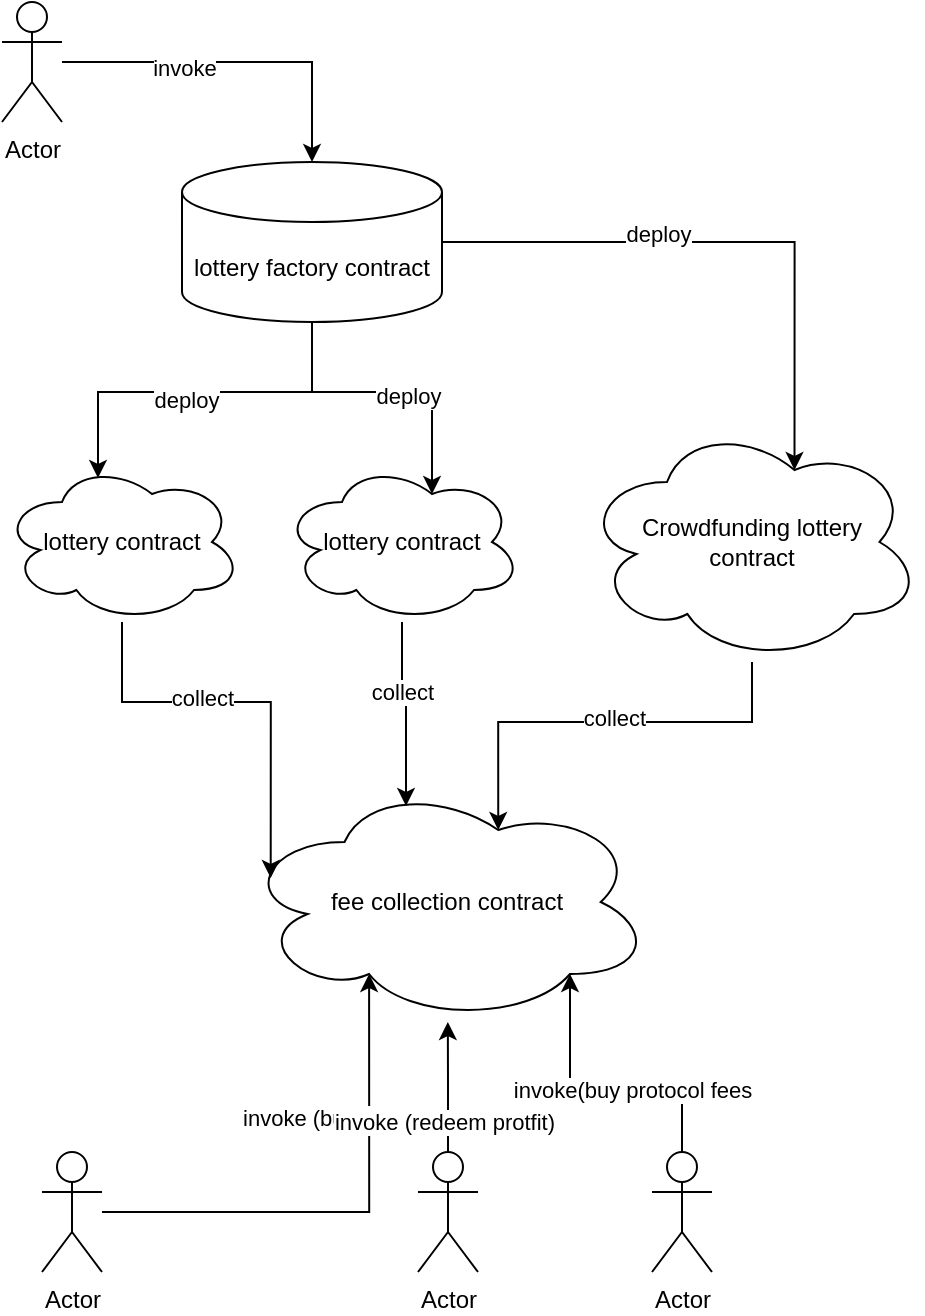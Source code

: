 <mxfile version="24.4.10" type="device">
  <diagram name="Page-1" id="mwgpraQgYv2AEi6fmM9J">
    <mxGraphModel dx="649" dy="796" grid="1" gridSize="10" guides="1" tooltips="1" connect="1" arrows="1" fold="1" page="1" pageScale="1" pageWidth="827" pageHeight="1169" math="0" shadow="0">
      <root>
        <mxCell id="0" />
        <mxCell id="1" parent="0" />
        <mxCell id="quyp-CtwuTvrew7hvZKj-1" value="lottery contract" style="ellipse;shape=cloud;whiteSpace=wrap;html=1;" vertex="1" parent="1">
          <mxGeometry x="130" y="250" width="120" height="80" as="geometry" />
        </mxCell>
        <mxCell id="quyp-CtwuTvrew7hvZKj-2" value="fee collection contract" style="ellipse;shape=cloud;whiteSpace=wrap;html=1;" vertex="1" parent="1">
          <mxGeometry x="250" y="410" width="205" height="120" as="geometry" />
        </mxCell>
        <mxCell id="quyp-CtwuTvrew7hvZKj-4" value="Crowdfunding lottery&lt;div&gt;contract&lt;/div&gt;" style="ellipse;shape=cloud;whiteSpace=wrap;html=1;" vertex="1" parent="1">
          <mxGeometry x="420" y="230" width="170" height="120" as="geometry" />
        </mxCell>
        <mxCell id="quyp-CtwuTvrew7hvZKj-5" value="lottery factory contract" style="shape=cylinder3;whiteSpace=wrap;html=1;boundedLbl=1;backgroundOutline=1;size=15;" vertex="1" parent="1">
          <mxGeometry x="220" y="100" width="130" height="80" as="geometry" />
        </mxCell>
        <mxCell id="quyp-CtwuTvrew7hvZKj-8" value="lottery contract" style="ellipse;shape=cloud;whiteSpace=wrap;html=1;" vertex="1" parent="1">
          <mxGeometry x="270" y="250" width="120" height="80" as="geometry" />
        </mxCell>
        <mxCell id="quyp-CtwuTvrew7hvZKj-9" style="edgeStyle=orthogonalEdgeStyle;rounded=0;orthogonalLoop=1;jettySize=auto;html=1;entryX=0.4;entryY=0.1;entryDx=0;entryDy=0;entryPerimeter=0;" edge="1" parent="1" source="quyp-CtwuTvrew7hvZKj-5" target="quyp-CtwuTvrew7hvZKj-1">
          <mxGeometry relative="1" as="geometry" />
        </mxCell>
        <mxCell id="quyp-CtwuTvrew7hvZKj-22" value="deploy" style="edgeLabel;html=1;align=center;verticalAlign=middle;resizable=0;points=[];" vertex="1" connectable="0" parent="quyp-CtwuTvrew7hvZKj-9">
          <mxGeometry x="0.059" y="4" relative="1" as="geometry">
            <mxPoint as="offset" />
          </mxGeometry>
        </mxCell>
        <mxCell id="quyp-CtwuTvrew7hvZKj-10" style="edgeStyle=orthogonalEdgeStyle;rounded=0;orthogonalLoop=1;jettySize=auto;html=1;entryX=0.625;entryY=0.2;entryDx=0;entryDy=0;entryPerimeter=0;" edge="1" parent="1" source="quyp-CtwuTvrew7hvZKj-5" target="quyp-CtwuTvrew7hvZKj-8">
          <mxGeometry relative="1" as="geometry" />
        </mxCell>
        <mxCell id="quyp-CtwuTvrew7hvZKj-23" value="deploy" style="edgeLabel;html=1;align=center;verticalAlign=middle;resizable=0;points=[];" vertex="1" connectable="0" parent="quyp-CtwuTvrew7hvZKj-10">
          <mxGeometry x="0.137" y="-2" relative="1" as="geometry">
            <mxPoint as="offset" />
          </mxGeometry>
        </mxCell>
        <mxCell id="quyp-CtwuTvrew7hvZKj-11" style="edgeStyle=orthogonalEdgeStyle;rounded=0;orthogonalLoop=1;jettySize=auto;html=1;entryX=0.625;entryY=0.2;entryDx=0;entryDy=0;entryPerimeter=0;" edge="1" parent="1" source="quyp-CtwuTvrew7hvZKj-5" target="quyp-CtwuTvrew7hvZKj-4">
          <mxGeometry relative="1" as="geometry" />
        </mxCell>
        <mxCell id="quyp-CtwuTvrew7hvZKj-24" value="deploy" style="edgeLabel;html=1;align=center;verticalAlign=middle;resizable=0;points=[];" vertex="1" connectable="0" parent="quyp-CtwuTvrew7hvZKj-11">
          <mxGeometry x="-0.256" y="4" relative="1" as="geometry">
            <mxPoint as="offset" />
          </mxGeometry>
        </mxCell>
        <mxCell id="quyp-CtwuTvrew7hvZKj-19" style="edgeStyle=orthogonalEdgeStyle;rounded=0;orthogonalLoop=1;jettySize=auto;html=1;entryX=0.07;entryY=0.4;entryDx=0;entryDy=0;entryPerimeter=0;" edge="1" parent="1" source="quyp-CtwuTvrew7hvZKj-1" target="quyp-CtwuTvrew7hvZKj-2">
          <mxGeometry relative="1" as="geometry" />
        </mxCell>
        <mxCell id="quyp-CtwuTvrew7hvZKj-25" value="collect" style="edgeLabel;html=1;align=center;verticalAlign=middle;resizable=0;points=[];" vertex="1" connectable="0" parent="quyp-CtwuTvrew7hvZKj-19">
          <mxGeometry x="-0.209" y="2" relative="1" as="geometry">
            <mxPoint as="offset" />
          </mxGeometry>
        </mxCell>
        <mxCell id="quyp-CtwuTvrew7hvZKj-20" style="edgeStyle=orthogonalEdgeStyle;rounded=0;orthogonalLoop=1;jettySize=auto;html=1;entryX=0.4;entryY=0.1;entryDx=0;entryDy=0;entryPerimeter=0;" edge="1" parent="1" source="quyp-CtwuTvrew7hvZKj-8" target="quyp-CtwuTvrew7hvZKj-2">
          <mxGeometry relative="1" as="geometry" />
        </mxCell>
        <mxCell id="quyp-CtwuTvrew7hvZKj-26" value="collect" style="edgeLabel;html=1;align=center;verticalAlign=middle;resizable=0;points=[];" vertex="1" connectable="0" parent="quyp-CtwuTvrew7hvZKj-20">
          <mxGeometry x="-0.255" relative="1" as="geometry">
            <mxPoint as="offset" />
          </mxGeometry>
        </mxCell>
        <mxCell id="quyp-CtwuTvrew7hvZKj-21" style="edgeStyle=orthogonalEdgeStyle;rounded=0;orthogonalLoop=1;jettySize=auto;html=1;entryX=0.625;entryY=0.2;entryDx=0;entryDy=0;entryPerimeter=0;" edge="1" parent="1" source="quyp-CtwuTvrew7hvZKj-4" target="quyp-CtwuTvrew7hvZKj-2">
          <mxGeometry relative="1" as="geometry" />
        </mxCell>
        <mxCell id="quyp-CtwuTvrew7hvZKj-27" value="collect" style="edgeLabel;html=1;align=center;verticalAlign=middle;resizable=0;points=[];" vertex="1" connectable="0" parent="quyp-CtwuTvrew7hvZKj-21">
          <mxGeometry x="-0.061" y="-2" relative="1" as="geometry">
            <mxPoint as="offset" />
          </mxGeometry>
        </mxCell>
        <mxCell id="quyp-CtwuTvrew7hvZKj-28" value="Actor" style="shape=umlActor;verticalLabelPosition=bottom;verticalAlign=top;html=1;outlineConnect=0;" vertex="1" parent="1">
          <mxGeometry x="150" y="595" width="30" height="60" as="geometry" />
        </mxCell>
        <mxCell id="quyp-CtwuTvrew7hvZKj-29" value="Actor" style="shape=umlActor;verticalLabelPosition=bottom;verticalAlign=top;html=1;outlineConnect=0;" vertex="1" parent="1">
          <mxGeometry x="338" y="595" width="30" height="60" as="geometry" />
        </mxCell>
        <mxCell id="quyp-CtwuTvrew7hvZKj-30" value="Actor" style="shape=umlActor;verticalLabelPosition=bottom;verticalAlign=top;html=1;outlineConnect=0;" vertex="1" parent="1">
          <mxGeometry x="455" y="595" width="30" height="60" as="geometry" />
        </mxCell>
        <mxCell id="quyp-CtwuTvrew7hvZKj-33" style="edgeStyle=orthogonalEdgeStyle;rounded=0;orthogonalLoop=1;jettySize=auto;html=1;" edge="1" parent="1" source="quyp-CtwuTvrew7hvZKj-32" target="quyp-CtwuTvrew7hvZKj-5">
          <mxGeometry relative="1" as="geometry" />
        </mxCell>
        <mxCell id="quyp-CtwuTvrew7hvZKj-34" value="invoke" style="edgeLabel;html=1;align=center;verticalAlign=middle;resizable=0;points=[];" vertex="1" connectable="0" parent="quyp-CtwuTvrew7hvZKj-33">
          <mxGeometry x="-0.307" y="-3" relative="1" as="geometry">
            <mxPoint as="offset" />
          </mxGeometry>
        </mxCell>
        <mxCell id="quyp-CtwuTvrew7hvZKj-32" value="Actor" style="shape=umlActor;verticalLabelPosition=bottom;verticalAlign=top;html=1;outlineConnect=0;" vertex="1" parent="1">
          <mxGeometry x="130" y="20" width="30" height="60" as="geometry" />
        </mxCell>
        <mxCell id="quyp-CtwuTvrew7hvZKj-35" style="edgeStyle=orthogonalEdgeStyle;rounded=0;orthogonalLoop=1;jettySize=auto;html=1;entryX=0.31;entryY=0.8;entryDx=0;entryDy=0;entryPerimeter=0;" edge="1" parent="1" source="quyp-CtwuTvrew7hvZKj-28" target="quyp-CtwuTvrew7hvZKj-2">
          <mxGeometry relative="1" as="geometry" />
        </mxCell>
        <mxCell id="quyp-CtwuTvrew7hvZKj-37" value="invoke (buy protocol fees)" style="edgeLabel;html=1;align=center;verticalAlign=middle;resizable=0;points=[];" vertex="1" connectable="0" parent="quyp-CtwuTvrew7hvZKj-35">
          <mxGeometry x="0.435" y="1" relative="1" as="geometry">
            <mxPoint as="offset" />
          </mxGeometry>
        </mxCell>
        <mxCell id="quyp-CtwuTvrew7hvZKj-36" style="edgeStyle=orthogonalEdgeStyle;rounded=0;orthogonalLoop=1;jettySize=auto;html=1;entryX=0.502;entryY=1;entryDx=0;entryDy=0;entryPerimeter=0;" edge="1" parent="1" source="quyp-CtwuTvrew7hvZKj-29" target="quyp-CtwuTvrew7hvZKj-2">
          <mxGeometry relative="1" as="geometry" />
        </mxCell>
        <mxCell id="quyp-CtwuTvrew7hvZKj-38" value="invoke (redeem protfit)" style="edgeLabel;html=1;align=center;verticalAlign=middle;resizable=0;points=[];" vertex="1" connectable="0" parent="quyp-CtwuTvrew7hvZKj-36">
          <mxGeometry x="-0.546" y="2" relative="1" as="geometry">
            <mxPoint as="offset" />
          </mxGeometry>
        </mxCell>
        <mxCell id="quyp-CtwuTvrew7hvZKj-39" style="edgeStyle=orthogonalEdgeStyle;rounded=0;orthogonalLoop=1;jettySize=auto;html=1;entryX=0.8;entryY=0.8;entryDx=0;entryDy=0;entryPerimeter=0;" edge="1" parent="1" source="quyp-CtwuTvrew7hvZKj-30" target="quyp-CtwuTvrew7hvZKj-2">
          <mxGeometry relative="1" as="geometry" />
        </mxCell>
        <mxCell id="quyp-CtwuTvrew7hvZKj-40" value="invoke(buy protocol fees" style="edgeLabel;html=1;align=center;verticalAlign=middle;resizable=0;points=[];" vertex="1" connectable="0" parent="quyp-CtwuTvrew7hvZKj-39">
          <mxGeometry x="-0.21" y="1" relative="1" as="geometry">
            <mxPoint as="offset" />
          </mxGeometry>
        </mxCell>
      </root>
    </mxGraphModel>
  </diagram>
</mxfile>
